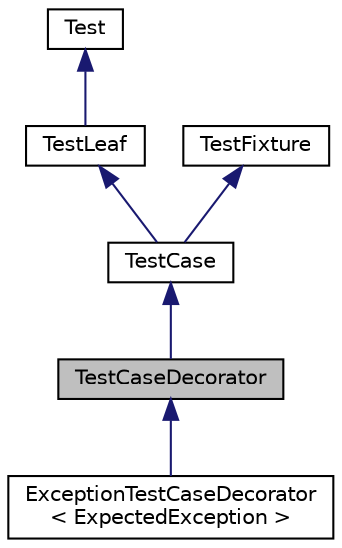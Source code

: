 digraph "TestCaseDecorator"
{
  edge [fontname="Helvetica",fontsize="10",labelfontname="Helvetica",labelfontsize="10"];
  node [fontname="Helvetica",fontsize="10",shape=record];
  Node0 [label="TestCaseDecorator",height=0.2,width=0.4,color="black", fillcolor="grey75", style="filled", fontcolor="black"];
  Node1 -> Node0 [dir="back",color="midnightblue",fontsize="10",style="solid",fontname="Helvetica"];
  Node1 [label="TestCase",height=0.2,width=0.4,color="black", fillcolor="white", style="filled",URL="$class_test_case.html",tooltip="A single test object. "];
  Node2 -> Node1 [dir="back",color="midnightblue",fontsize="10",style="solid",fontname="Helvetica"];
  Node2 [label="TestLeaf",height=0.2,width=0.4,color="black", fillcolor="white", style="filled",URL="$class_test_leaf.html",tooltip="A single test object. "];
  Node3 -> Node2 [dir="back",color="midnightblue",fontsize="10",style="solid",fontname="Helvetica"];
  Node3 [label="Test",height=0.2,width=0.4,color="black", fillcolor="white", style="filled",URL="$class_test.html",tooltip="Base class for all test objects.All test objects should be a subclass of Test. Some test objects..."];
  Node4 -> Node1 [dir="back",color="midnightblue",fontsize="10",style="solid",fontname="Helvetica"];
  Node4 [label="TestFixture",height=0.2,width=0.4,color="black", fillcolor="white", style="filled",URL="$class_test_fixture.html",tooltip="Wraps a test case with setUp and tearDown methods.A TestFixture is used to provide a common environme..."];
  Node0 -> Node5 [dir="back",color="midnightblue",fontsize="10",style="solid",fontname="Helvetica"];
  Node5 [label="ExceptionTestCaseDecorator\l\< ExpectedException \>",height=0.2,width=0.4,color="black", fillcolor="white", style="filled",URL="$class_exception_test_case_decorator.html",tooltip="Expected exception test case decorator. "];
}
